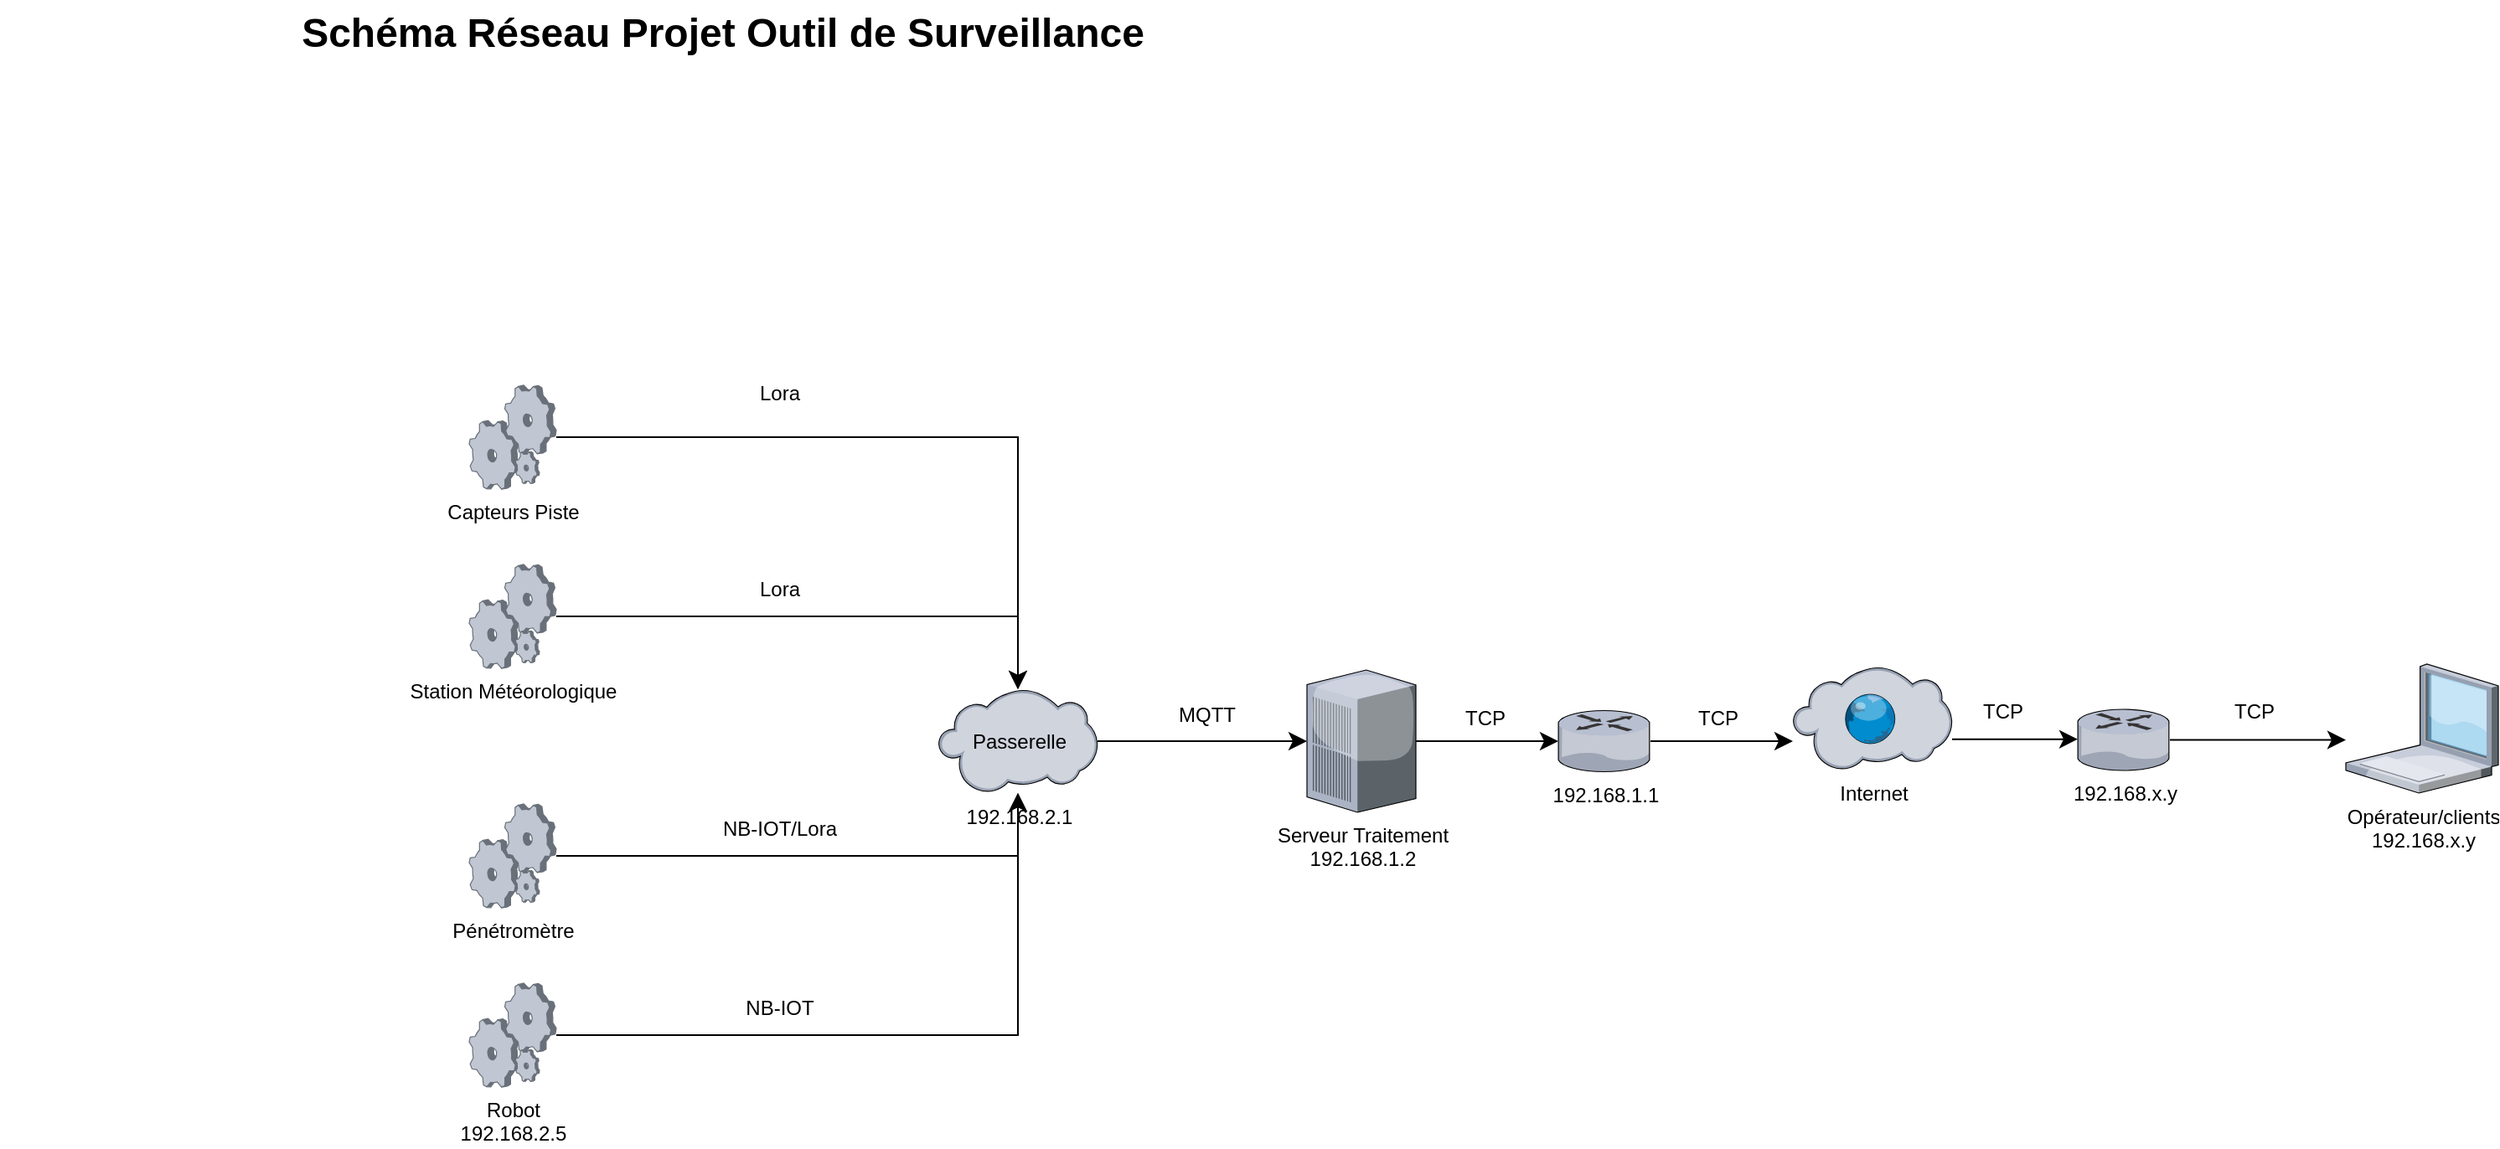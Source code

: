 <mxfile version="26.0.11">
  <diagram name="Page-1" id="e3a06f82-3646-2815-327d-82caf3d4e204">
    <mxGraphModel dx="1286" dy="579" grid="1" gridSize="10" guides="1" tooltips="1" connect="1" arrows="1" fold="1" page="1" pageScale="1.5" pageWidth="1169" pageHeight="826" background="none" math="0" shadow="0">
      <root>
        <mxCell id="0" style=";html=1;" />
        <mxCell id="1" style=";html=1;" parent="0" />
        <mxCell id="6a7d8f32e03d9370-62" value="Schéma Réseau Projet Outil de Surveillance" style="text;strokeColor=none;fillColor=none;html=1;fontSize=24;fontStyle=1;verticalAlign=middle;align=center;" parent="1" vertex="1">
          <mxGeometry x="480" y="90" width="861" height="40" as="geometry" />
        </mxCell>
        <mxCell id="jol3JifbEh89Kw-O4knA-1" value="Serveur Traitement&lt;div&gt;192.168.1.2&lt;/div&gt;" style="verticalLabelPosition=bottom;sketch=0;aspect=fixed;html=1;verticalAlign=top;strokeColor=none;align=center;outlineConnect=0;shape=mxgraph.citrix.pbx_server;" vertex="1" parent="1">
          <mxGeometry x="1260" y="490" width="65" height="85" as="geometry" />
        </mxCell>
        <mxCell id="jol3JifbEh89Kw-O4knA-2" value="Opérateur/clients&lt;div&gt;192.168.x.y&lt;/div&gt;" style="verticalLabelPosition=bottom;sketch=0;aspect=fixed;html=1;verticalAlign=top;strokeColor=none;align=center;outlineConnect=0;shape=mxgraph.citrix.laptop_1;" vertex="1" parent="1">
          <mxGeometry x="1880" y="486.5" width="91" height="77" as="geometry" />
        </mxCell>
        <mxCell id="jol3JifbEh89Kw-O4knA-3" value="Internet" style="verticalLabelPosition=bottom;sketch=0;aspect=fixed;html=1;verticalAlign=top;strokeColor=none;align=center;outlineConnect=0;shape=mxgraph.citrix.cloud;" vertex="1" parent="1">
          <mxGeometry x="1550" y="488" width="95" height="62" as="geometry" />
        </mxCell>
        <mxCell id="jol3JifbEh89Kw-O4knA-4" value="" style="verticalLabelPosition=bottom;sketch=0;aspect=fixed;html=1;verticalAlign=top;strokeColor=none;align=center;outlineConnect=0;shape=mxgraph.citrix.globe;" vertex="1" parent="1">
          <mxGeometry x="1580" y="504" width="31.4" height="30" as="geometry" />
        </mxCell>
        <mxCell id="jol3JifbEh89Kw-O4knA-6" value="Capteurs Piste&lt;div&gt;&lt;br/&gt;&lt;/div&gt;" style="verticalLabelPosition=bottom;sketch=0;aspect=fixed;html=1;verticalAlign=top;strokeColor=none;align=center;outlineConnect=0;shape=mxgraph.citrix.process;" vertex="1" parent="1">
          <mxGeometry x="760" y="320" width="52" height="62" as="geometry" />
        </mxCell>
        <mxCell id="jol3JifbEh89Kw-O4knA-7" value="Station Météorologique&lt;br&gt;&lt;br&gt;&lt;div&gt;&lt;br&gt;&lt;/div&gt;" style="verticalLabelPosition=bottom;sketch=0;aspect=fixed;html=1;verticalAlign=top;strokeColor=none;align=center;outlineConnect=0;shape=mxgraph.citrix.process;" vertex="1" parent="1">
          <mxGeometry x="760" y="427" width="52" height="62" as="geometry" />
        </mxCell>
        <mxCell id="jol3JifbEh89Kw-O4knA-8" value="Pénétromètre&lt;div&gt;&lt;br/&gt;&lt;/div&gt;" style="verticalLabelPosition=bottom;sketch=0;aspect=fixed;html=1;verticalAlign=top;strokeColor=none;align=center;outlineConnect=0;shape=mxgraph.citrix.process;" vertex="1" parent="1">
          <mxGeometry x="760" y="570" width="52" height="62" as="geometry" />
        </mxCell>
        <mxCell id="jol3JifbEh89Kw-O4knA-9" value="Robot&lt;br&gt;192.168.2.5" style="verticalLabelPosition=bottom;sketch=0;aspect=fixed;html=1;verticalAlign=top;strokeColor=none;align=center;outlineConnect=0;shape=mxgraph.citrix.process;" vertex="1" parent="1">
          <mxGeometry x="760" y="677" width="52" height="62" as="geometry" />
        </mxCell>
        <mxCell id="jol3JifbEh89Kw-O4knA-10" value="192.168.2.1" style="verticalLabelPosition=bottom;sketch=0;aspect=fixed;html=1;verticalAlign=top;strokeColor=none;align=center;outlineConnect=0;shape=mxgraph.citrix.cloud;" vertex="1" parent="1">
          <mxGeometry x="1040" y="501.5" width="95" height="62" as="geometry" />
        </mxCell>
        <mxCell id="jol3JifbEh89Kw-O4knA-11" value="" style="edgeStyle=segmentEdgeStyle;endArrow=classic;html=1;curved=0;rounded=0;endSize=8;startSize=8;" edge="1" parent="1" source="jol3JifbEh89Kw-O4knA-6" target="jol3JifbEh89Kw-O4knA-10">
          <mxGeometry width="50" height="50" relative="1" as="geometry">
            <mxPoint x="1210" y="450" as="sourcePoint" />
            <mxPoint x="1260" y="400" as="targetPoint" />
          </mxGeometry>
        </mxCell>
        <mxCell id="jol3JifbEh89Kw-O4knA-12" value="" style="edgeStyle=segmentEdgeStyle;endArrow=classic;html=1;curved=0;rounded=0;endSize=8;startSize=8;" edge="1" parent="1" source="jol3JifbEh89Kw-O4knA-7" target="jol3JifbEh89Kw-O4knA-10">
          <mxGeometry width="50" height="50" relative="1" as="geometry">
            <mxPoint x="822" y="361" as="sourcePoint" />
            <mxPoint x="1098" y="512" as="targetPoint" />
          </mxGeometry>
        </mxCell>
        <mxCell id="jol3JifbEh89Kw-O4knA-14" value="" style="edgeStyle=segmentEdgeStyle;endArrow=classic;html=1;curved=0;rounded=0;endSize=8;startSize=8;" edge="1" parent="1" source="jol3JifbEh89Kw-O4knA-8" target="jol3JifbEh89Kw-O4knA-10">
          <mxGeometry width="50" height="50" relative="1" as="geometry">
            <mxPoint x="842" y="381" as="sourcePoint" />
            <mxPoint x="1118" y="532" as="targetPoint" />
          </mxGeometry>
        </mxCell>
        <mxCell id="jol3JifbEh89Kw-O4knA-15" value="" style="edgeStyle=segmentEdgeStyle;endArrow=classic;html=1;curved=0;rounded=0;endSize=8;startSize=8;" edge="1" parent="1" source="jol3JifbEh89Kw-O4knA-9" target="jol3JifbEh89Kw-O4knA-10">
          <mxGeometry width="50" height="50" relative="1" as="geometry">
            <mxPoint x="852" y="391" as="sourcePoint" />
            <mxPoint x="1160" y="720" as="targetPoint" />
          </mxGeometry>
        </mxCell>
        <mxCell id="jol3JifbEh89Kw-O4knA-16" value="Lora" style="text;html=1;align=center;verticalAlign=middle;resizable=0;points=[];autosize=1;strokeColor=none;fillColor=none;" vertex="1" parent="1">
          <mxGeometry x="920" y="310" width="50" height="30" as="geometry" />
        </mxCell>
        <mxCell id="jol3JifbEh89Kw-O4knA-17" value="Lora" style="text;html=1;align=center;verticalAlign=middle;resizable=0;points=[];autosize=1;strokeColor=none;fillColor=none;" vertex="1" parent="1">
          <mxGeometry x="920" y="427" width="50" height="30" as="geometry" />
        </mxCell>
        <mxCell id="jol3JifbEh89Kw-O4knA-18" value="NB-IOT/Lora" style="text;html=1;align=center;verticalAlign=middle;resizable=0;points=[];autosize=1;strokeColor=none;fillColor=none;" vertex="1" parent="1">
          <mxGeometry x="900" y="570" width="90" height="30" as="geometry" />
        </mxCell>
        <mxCell id="jol3JifbEh89Kw-O4knA-19" value="NB-IOT" style="text;html=1;align=center;verticalAlign=middle;resizable=0;points=[];autosize=1;strokeColor=none;fillColor=none;" vertex="1" parent="1">
          <mxGeometry x="915" y="677" width="60" height="30" as="geometry" />
        </mxCell>
        <mxCell id="jol3JifbEh89Kw-O4knA-22" value="" style="edgeStyle=segmentEdgeStyle;endArrow=classic;html=1;curved=0;rounded=0;endSize=8;startSize=8;" edge="1" parent="1" source="jol3JifbEh89Kw-O4knA-10" target="jol3JifbEh89Kw-O4knA-1">
          <mxGeometry width="50" height="50" relative="1" as="geometry">
            <mxPoint x="1210" y="450" as="sourcePoint" />
            <mxPoint x="1260" y="400" as="targetPoint" />
          </mxGeometry>
        </mxCell>
        <mxCell id="jol3JifbEh89Kw-O4knA-23" value="MQTT" style="text;html=1;align=center;verticalAlign=middle;resizable=0;points=[];autosize=1;strokeColor=none;fillColor=none;" vertex="1" parent="1">
          <mxGeometry x="1170" y="501.5" width="60" height="30" as="geometry" />
        </mxCell>
        <mxCell id="jol3JifbEh89Kw-O4knA-24" value="" style="edgeStyle=segmentEdgeStyle;endArrow=classic;html=1;curved=0;rounded=0;endSize=8;startSize=8;" edge="1" parent="1" source="jol3JifbEh89Kw-O4knA-31" target="jol3JifbEh89Kw-O4knA-3">
          <mxGeometry width="50" height="50" relative="1" as="geometry">
            <mxPoint x="1580" y="533" as="sourcePoint" />
            <mxPoint x="1350" y="500" as="targetPoint" />
          </mxGeometry>
        </mxCell>
        <mxCell id="jol3JifbEh89Kw-O4knA-26" value="TCP" style="text;html=1;align=center;verticalAlign=middle;resizable=0;points=[];autosize=1;strokeColor=none;fillColor=none;" vertex="1" parent="1">
          <mxGeometry x="1341" y="504.0" width="50" height="30" as="geometry" />
        </mxCell>
        <mxCell id="jol3JifbEh89Kw-O4knA-28" value="TCP" style="text;html=1;align=center;verticalAlign=middle;resizable=0;points=[];autosize=1;strokeColor=none;fillColor=none;" vertex="1" parent="1">
          <mxGeometry x="1650" y="500.0" width="50" height="30" as="geometry" />
        </mxCell>
        <mxCell id="jol3JifbEh89Kw-O4knA-29" value="Passerelle" style="text;html=1;align=center;verticalAlign=middle;resizable=0;points=[];autosize=1;strokeColor=none;fillColor=none;" vertex="1" parent="1">
          <mxGeometry x="1047.5" y="517.5" width="80" height="30" as="geometry" />
        </mxCell>
        <mxCell id="jol3JifbEh89Kw-O4knA-31" value="192.168.1.1" style="verticalLabelPosition=bottom;sketch=0;aspect=fixed;html=1;verticalAlign=top;strokeColor=none;align=center;outlineConnect=0;shape=mxgraph.citrix.router;" vertex="1" parent="1">
          <mxGeometry x="1410" y="514.25" width="55" height="36.5" as="geometry" />
        </mxCell>
        <mxCell id="jol3JifbEh89Kw-O4knA-32" value="" style="edgeStyle=segmentEdgeStyle;endArrow=classic;html=1;curved=0;rounded=0;endSize=8;startSize=8;" edge="1" parent="1" source="jol3JifbEh89Kw-O4knA-1" target="jol3JifbEh89Kw-O4knA-31">
          <mxGeometry width="50" height="50" relative="1" as="geometry">
            <mxPoint x="1525" y="543" as="sourcePoint" />
            <mxPoint x="1660" y="543" as="targetPoint" />
          </mxGeometry>
        </mxCell>
        <mxCell id="jol3JifbEh89Kw-O4knA-33" value="TCP" style="text;html=1;align=center;verticalAlign=middle;resizable=0;points=[];autosize=1;strokeColor=none;fillColor=none;" vertex="1" parent="1">
          <mxGeometry x="1480" y="504.0" width="50" height="30" as="geometry" />
        </mxCell>
        <mxCell id="jol3JifbEh89Kw-O4knA-37" value="192.168.x.y" style="verticalLabelPosition=bottom;sketch=0;aspect=fixed;html=1;verticalAlign=top;strokeColor=none;align=center;outlineConnect=0;shape=mxgraph.citrix.router;" vertex="1" parent="1">
          <mxGeometry x="1720" y="513.5" width="55" height="36.5" as="geometry" />
        </mxCell>
        <mxCell id="jol3JifbEh89Kw-O4knA-38" value="TCP" style="text;html=1;align=center;verticalAlign=middle;resizable=0;points=[];autosize=1;strokeColor=none;fillColor=none;" vertex="1" parent="1">
          <mxGeometry x="1800" y="500.0" width="50" height="30" as="geometry" />
        </mxCell>
        <mxCell id="jol3JifbEh89Kw-O4knA-39" value="" style="edgeStyle=segmentEdgeStyle;endArrow=classic;html=1;curved=0;rounded=0;endSize=8;startSize=8;" edge="1" parent="1">
          <mxGeometry width="50" height="50" relative="1" as="geometry">
            <mxPoint x="1645" y="531.33" as="sourcePoint" />
            <mxPoint x="1720" y="531.33" as="targetPoint" />
          </mxGeometry>
        </mxCell>
        <mxCell id="jol3JifbEh89Kw-O4knA-40" value="" style="edgeStyle=segmentEdgeStyle;endArrow=classic;html=1;curved=0;rounded=0;endSize=8;startSize=8;" edge="1" parent="1" source="jol3JifbEh89Kw-O4knA-37" target="jol3JifbEh89Kw-O4knA-2">
          <mxGeometry width="50" height="50" relative="1" as="geometry">
            <mxPoint x="1790" y="524.58" as="sourcePoint" />
            <mxPoint x="1875" y="524.58" as="targetPoint" />
          </mxGeometry>
        </mxCell>
      </root>
    </mxGraphModel>
  </diagram>
</mxfile>

